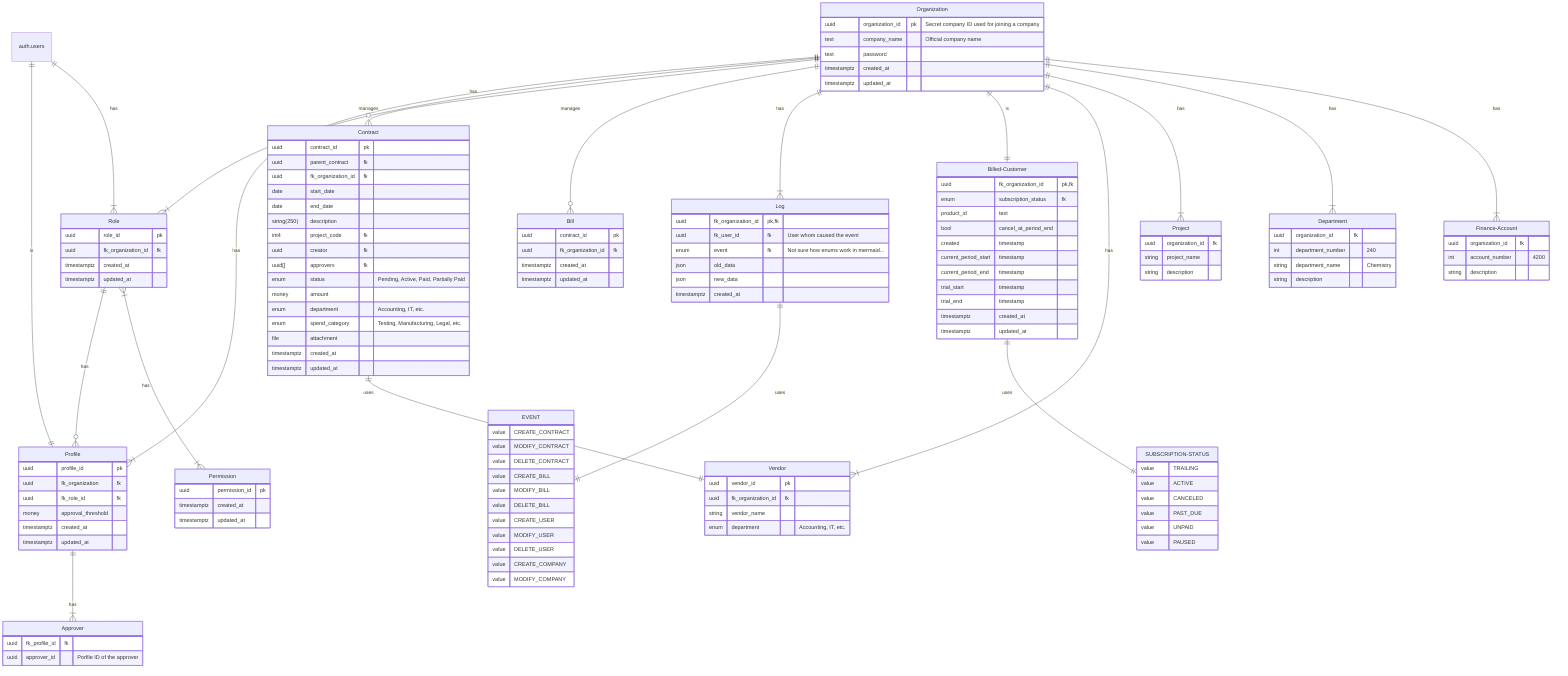 erDiagram
    "auth.users" ||--|| Profile : is
    "auth.users" ||--|{ Role : has
    Organization ||--|{ Profile : has
    Organization ||--|{ Role : has
    Organization ||--o{ Contract : manages
    Organization ||--o{ Bill : manages
    Organization ||--|{ Log : has
    Organization ||--|| Billed-Customer : is
    Organization ||--|{ Vendor : has
    Organization ||--|{ Project : has
    Organization ||--|{ Department : has
    Organization ||--|{ Finance-Account : has

    Contract ||--||  Vendor : uses

    Billed-Customer ||--|| SUBSCRIPTION-STATUS : uses

    Log ||--|| EVENT : uses

    Profile ||--|{ Approver : has

    Role ||--o{ Profile : has
    Role }|--|{ Permission : has

    Profile {
        uuid profile_id pk
        uuid fk_organization fk  
        uuid fk_role_id fk
        money approval_threshold
        timestamptz created_at
        timestamptz updated_at
    }
    Approver {
        uuid fk_profile_id fk
        uuid approver_id "Porfile ID of the approver"
    }
    Role {
        uuid role_id pk
        uuid fk_organization_id fk
        timestamptz created_at
        timestamptz updated_at
    }
    Permission {
        uuid permission_id pk
        timestamptz created_at
        timestamptz updated_at
    }
    Organization {
        uuid organization_id pk "Secret company ID used for joining a company" 
        text company_name "Official company name"
        text password
        timestamptz created_at
        timestamptz updated_at
    }
    Project {
        uuid organization_id fk
        string project_name
        string description
    }
    Finance-Account {
        uuid organization_id fk
        int account_number "4200"
        string description
    }
    Department {
        uuid organization_id fk
        int department_number "240"
        string department_name "Chemistry"
        string description
    }
    Contract {
        uuid contract_id pk
        uuid parent_contract fk
        uuid fk_organization_id fk
        date start_date
        date end_date
        string(250) description
        int4 project_code fk
        uuid creator fk
        uuid[] approvers fk  
        enum status "Pending, Active, Paid, Partially Paid"
        money amount
        enum department "Accounting, IT, etc."
        enum spend_category "Testing, Manufacturing, Legal, etc."
        file attachment
        timestamptz created_at
        timestamptz updated_at

    }
    Vendor {
        uuid vendor_id pk
        uuid fk_organization_id fk
        string vendor_name
        enum department "Accounting, IT, etc."
    }
    Bill {
        uuid contract_id pk
        uuid fk_organization_id fk
        timestamptz created_at
        timestamptz updated_at
    }
    Log {
        uuid fk_organization_id pk,fk
        uuid fk_user_id fk "User whom caused the event"
        enum event fk "Not sure how enums work in mermaid..."
        json old_data
        json new_data
        timestamptz created_at
    }
    EVENT {
        value CREATE_CONTRACT
        value MODIFY_CONTRACT
        value DELETE_CONTRACT
        value CREATE_BILL
        value MODIFY_BILL
        value DELETE_BILL
        value CREATE_USER
        value MODIFY_USER
        value DELETE_USER
        value CREATE_COMPANY
        value MODIFY_COMPANY
    }
    Billed-Customer {
        uuid fk_organization_id pk,fk
        enum subscription_status fk
        product_id text 
        bool cancel_at_period_end
        created timestamp
        current_period_start timestamp 
        current_period_end timestamp
        trial_start timestamp
        trial_end timestamp
        timestamptz created_at
        timestamptz updated_at
    }
    SUBSCRIPTION-STATUS {
        value TRAILING
        value ACTIVE
        value CANCELED
        value PAST_DUE
        value UNPAID
        value PAUSED
    }